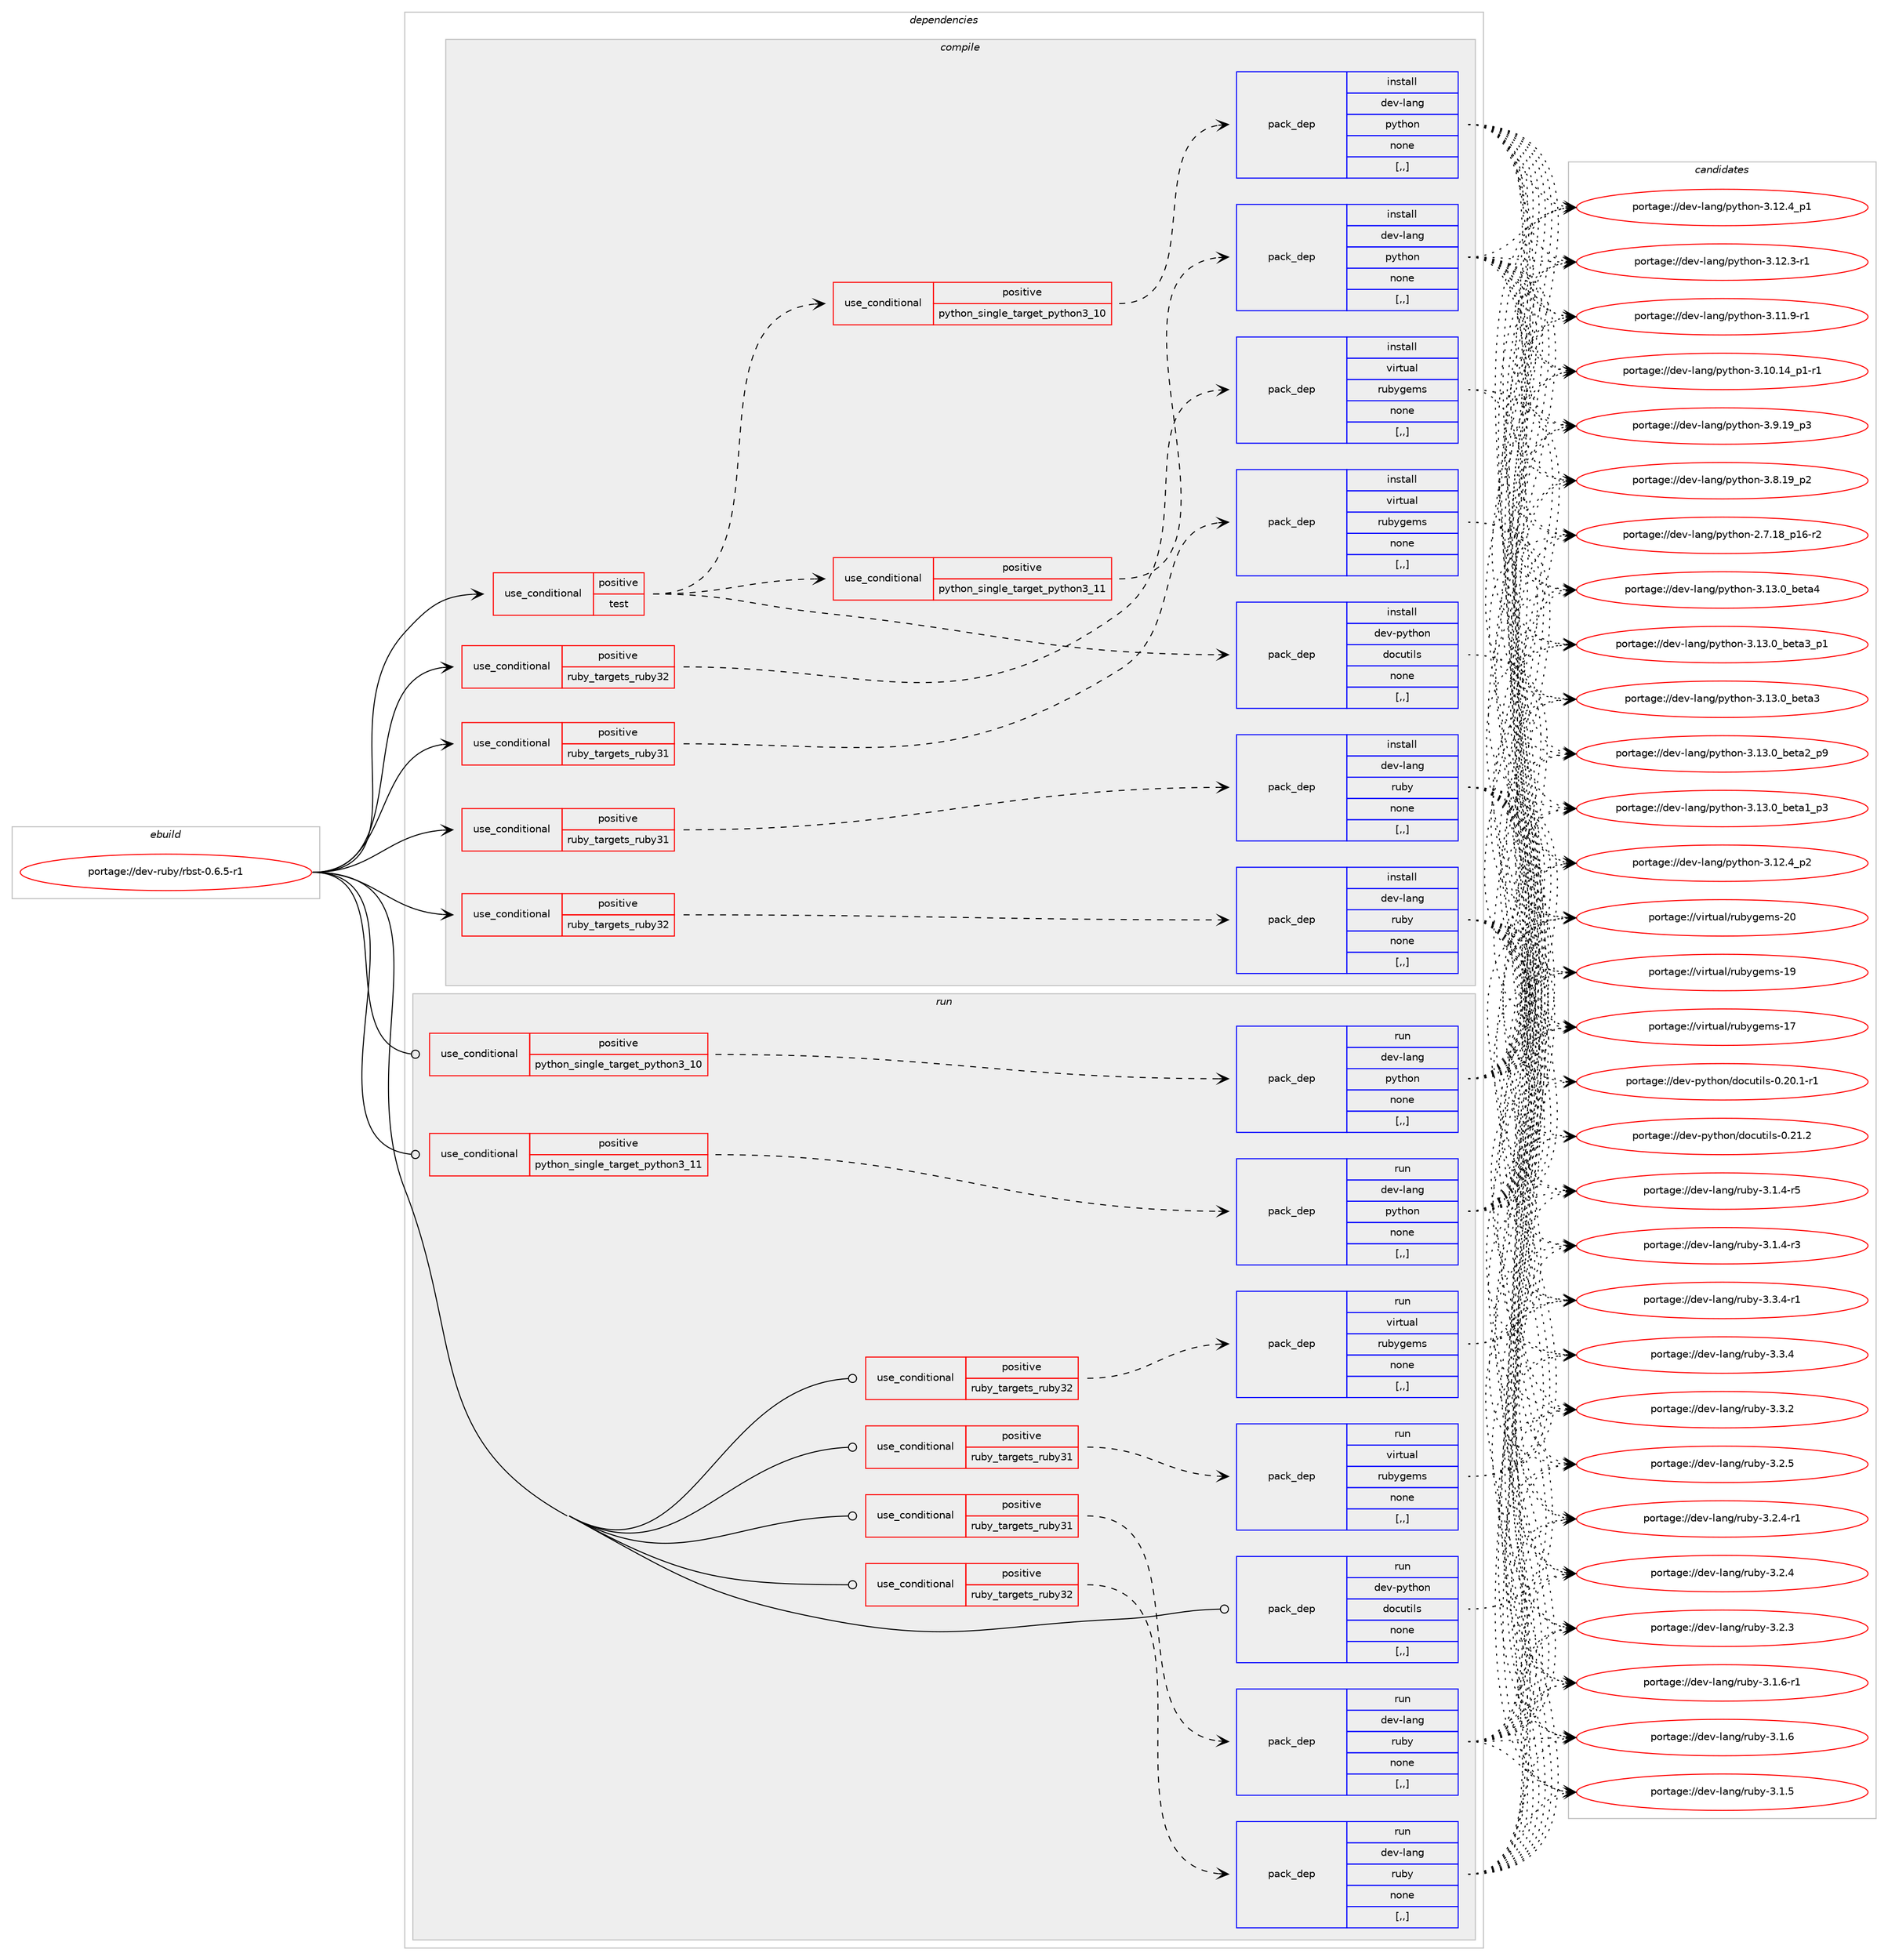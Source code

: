 digraph prolog {

# *************
# Graph options
# *************

newrank=true;
concentrate=true;
compound=true;
graph [rankdir=LR,fontname=Helvetica,fontsize=10,ranksep=1.5];#, ranksep=2.5, nodesep=0.2];
edge  [arrowhead=vee];
node  [fontname=Helvetica,fontsize=10];

# **********
# The ebuild
# **********

subgraph cluster_leftcol {
color=gray;
label=<<i>ebuild</i>>;
id [label="portage://dev-ruby/rbst-0.6.5-r1", color=red, width=4, href="../dev-ruby/rbst-0.6.5-r1.svg"];
}

# ****************
# The dependencies
# ****************

subgraph cluster_midcol {
color=gray;
label=<<i>dependencies</i>>;
subgraph cluster_compile {
fillcolor="#eeeeee";
style=filled;
label=<<i>compile</i>>;
subgraph cond53915 {
dependency197422 [label=<<TABLE BORDER="0" CELLBORDER="1" CELLSPACING="0" CELLPADDING="4"><TR><TD ROWSPAN="3" CELLPADDING="10">use_conditional</TD></TR><TR><TD>positive</TD></TR><TR><TD>ruby_targets_ruby31</TD></TR></TABLE>>, shape=none, color=red];
subgraph pack142150 {
dependency197423 [label=<<TABLE BORDER="0" CELLBORDER="1" CELLSPACING="0" CELLPADDING="4" WIDTH="220"><TR><TD ROWSPAN="6" CELLPADDING="30">pack_dep</TD></TR><TR><TD WIDTH="110">install</TD></TR><TR><TD>dev-lang</TD></TR><TR><TD>ruby</TD></TR><TR><TD>none</TD></TR><TR><TD>[,,]</TD></TR></TABLE>>, shape=none, color=blue];
}
dependency197422:e -> dependency197423:w [weight=20,style="dashed",arrowhead="vee"];
}
id:e -> dependency197422:w [weight=20,style="solid",arrowhead="vee"];
subgraph cond53916 {
dependency197424 [label=<<TABLE BORDER="0" CELLBORDER="1" CELLSPACING="0" CELLPADDING="4"><TR><TD ROWSPAN="3" CELLPADDING="10">use_conditional</TD></TR><TR><TD>positive</TD></TR><TR><TD>ruby_targets_ruby31</TD></TR></TABLE>>, shape=none, color=red];
subgraph pack142151 {
dependency197425 [label=<<TABLE BORDER="0" CELLBORDER="1" CELLSPACING="0" CELLPADDING="4" WIDTH="220"><TR><TD ROWSPAN="6" CELLPADDING="30">pack_dep</TD></TR><TR><TD WIDTH="110">install</TD></TR><TR><TD>virtual</TD></TR><TR><TD>rubygems</TD></TR><TR><TD>none</TD></TR><TR><TD>[,,]</TD></TR></TABLE>>, shape=none, color=blue];
}
dependency197424:e -> dependency197425:w [weight=20,style="dashed",arrowhead="vee"];
}
id:e -> dependency197424:w [weight=20,style="solid",arrowhead="vee"];
subgraph cond53917 {
dependency197426 [label=<<TABLE BORDER="0" CELLBORDER="1" CELLSPACING="0" CELLPADDING="4"><TR><TD ROWSPAN="3" CELLPADDING="10">use_conditional</TD></TR><TR><TD>positive</TD></TR><TR><TD>ruby_targets_ruby32</TD></TR></TABLE>>, shape=none, color=red];
subgraph pack142152 {
dependency197427 [label=<<TABLE BORDER="0" CELLBORDER="1" CELLSPACING="0" CELLPADDING="4" WIDTH="220"><TR><TD ROWSPAN="6" CELLPADDING="30">pack_dep</TD></TR><TR><TD WIDTH="110">install</TD></TR><TR><TD>dev-lang</TD></TR><TR><TD>ruby</TD></TR><TR><TD>none</TD></TR><TR><TD>[,,]</TD></TR></TABLE>>, shape=none, color=blue];
}
dependency197426:e -> dependency197427:w [weight=20,style="dashed",arrowhead="vee"];
}
id:e -> dependency197426:w [weight=20,style="solid",arrowhead="vee"];
subgraph cond53918 {
dependency197428 [label=<<TABLE BORDER="0" CELLBORDER="1" CELLSPACING="0" CELLPADDING="4"><TR><TD ROWSPAN="3" CELLPADDING="10">use_conditional</TD></TR><TR><TD>positive</TD></TR><TR><TD>ruby_targets_ruby32</TD></TR></TABLE>>, shape=none, color=red];
subgraph pack142153 {
dependency197429 [label=<<TABLE BORDER="0" CELLBORDER="1" CELLSPACING="0" CELLPADDING="4" WIDTH="220"><TR><TD ROWSPAN="6" CELLPADDING="30">pack_dep</TD></TR><TR><TD WIDTH="110">install</TD></TR><TR><TD>virtual</TD></TR><TR><TD>rubygems</TD></TR><TR><TD>none</TD></TR><TR><TD>[,,]</TD></TR></TABLE>>, shape=none, color=blue];
}
dependency197428:e -> dependency197429:w [weight=20,style="dashed",arrowhead="vee"];
}
id:e -> dependency197428:w [weight=20,style="solid",arrowhead="vee"];
subgraph cond53919 {
dependency197430 [label=<<TABLE BORDER="0" CELLBORDER="1" CELLSPACING="0" CELLPADDING="4"><TR><TD ROWSPAN="3" CELLPADDING="10">use_conditional</TD></TR><TR><TD>positive</TD></TR><TR><TD>test</TD></TR></TABLE>>, shape=none, color=red];
subgraph pack142154 {
dependency197431 [label=<<TABLE BORDER="0" CELLBORDER="1" CELLSPACING="0" CELLPADDING="4" WIDTH="220"><TR><TD ROWSPAN="6" CELLPADDING="30">pack_dep</TD></TR><TR><TD WIDTH="110">install</TD></TR><TR><TD>dev-python</TD></TR><TR><TD>docutils</TD></TR><TR><TD>none</TD></TR><TR><TD>[,,]</TD></TR></TABLE>>, shape=none, color=blue];
}
dependency197430:e -> dependency197431:w [weight=20,style="dashed",arrowhead="vee"];
subgraph cond53920 {
dependency197432 [label=<<TABLE BORDER="0" CELLBORDER="1" CELLSPACING="0" CELLPADDING="4"><TR><TD ROWSPAN="3" CELLPADDING="10">use_conditional</TD></TR><TR><TD>positive</TD></TR><TR><TD>python_single_target_python3_10</TD></TR></TABLE>>, shape=none, color=red];
subgraph pack142155 {
dependency197433 [label=<<TABLE BORDER="0" CELLBORDER="1" CELLSPACING="0" CELLPADDING="4" WIDTH="220"><TR><TD ROWSPAN="6" CELLPADDING="30">pack_dep</TD></TR><TR><TD WIDTH="110">install</TD></TR><TR><TD>dev-lang</TD></TR><TR><TD>python</TD></TR><TR><TD>none</TD></TR><TR><TD>[,,]</TD></TR></TABLE>>, shape=none, color=blue];
}
dependency197432:e -> dependency197433:w [weight=20,style="dashed",arrowhead="vee"];
}
dependency197430:e -> dependency197432:w [weight=20,style="dashed",arrowhead="vee"];
subgraph cond53921 {
dependency197434 [label=<<TABLE BORDER="0" CELLBORDER="1" CELLSPACING="0" CELLPADDING="4"><TR><TD ROWSPAN="3" CELLPADDING="10">use_conditional</TD></TR><TR><TD>positive</TD></TR><TR><TD>python_single_target_python3_11</TD></TR></TABLE>>, shape=none, color=red];
subgraph pack142156 {
dependency197435 [label=<<TABLE BORDER="0" CELLBORDER="1" CELLSPACING="0" CELLPADDING="4" WIDTH="220"><TR><TD ROWSPAN="6" CELLPADDING="30">pack_dep</TD></TR><TR><TD WIDTH="110">install</TD></TR><TR><TD>dev-lang</TD></TR><TR><TD>python</TD></TR><TR><TD>none</TD></TR><TR><TD>[,,]</TD></TR></TABLE>>, shape=none, color=blue];
}
dependency197434:e -> dependency197435:w [weight=20,style="dashed",arrowhead="vee"];
}
dependency197430:e -> dependency197434:w [weight=20,style="dashed",arrowhead="vee"];
}
id:e -> dependency197430:w [weight=20,style="solid",arrowhead="vee"];
}
subgraph cluster_compileandrun {
fillcolor="#eeeeee";
style=filled;
label=<<i>compile and run</i>>;
}
subgraph cluster_run {
fillcolor="#eeeeee";
style=filled;
label=<<i>run</i>>;
subgraph cond53922 {
dependency197436 [label=<<TABLE BORDER="0" CELLBORDER="1" CELLSPACING="0" CELLPADDING="4"><TR><TD ROWSPAN="3" CELLPADDING="10">use_conditional</TD></TR><TR><TD>positive</TD></TR><TR><TD>python_single_target_python3_10</TD></TR></TABLE>>, shape=none, color=red];
subgraph pack142157 {
dependency197437 [label=<<TABLE BORDER="0" CELLBORDER="1" CELLSPACING="0" CELLPADDING="4" WIDTH="220"><TR><TD ROWSPAN="6" CELLPADDING="30">pack_dep</TD></TR><TR><TD WIDTH="110">run</TD></TR><TR><TD>dev-lang</TD></TR><TR><TD>python</TD></TR><TR><TD>none</TD></TR><TR><TD>[,,]</TD></TR></TABLE>>, shape=none, color=blue];
}
dependency197436:e -> dependency197437:w [weight=20,style="dashed",arrowhead="vee"];
}
id:e -> dependency197436:w [weight=20,style="solid",arrowhead="odot"];
subgraph cond53923 {
dependency197438 [label=<<TABLE BORDER="0" CELLBORDER="1" CELLSPACING="0" CELLPADDING="4"><TR><TD ROWSPAN="3" CELLPADDING="10">use_conditional</TD></TR><TR><TD>positive</TD></TR><TR><TD>python_single_target_python3_11</TD></TR></TABLE>>, shape=none, color=red];
subgraph pack142158 {
dependency197439 [label=<<TABLE BORDER="0" CELLBORDER="1" CELLSPACING="0" CELLPADDING="4" WIDTH="220"><TR><TD ROWSPAN="6" CELLPADDING="30">pack_dep</TD></TR><TR><TD WIDTH="110">run</TD></TR><TR><TD>dev-lang</TD></TR><TR><TD>python</TD></TR><TR><TD>none</TD></TR><TR><TD>[,,]</TD></TR></TABLE>>, shape=none, color=blue];
}
dependency197438:e -> dependency197439:w [weight=20,style="dashed",arrowhead="vee"];
}
id:e -> dependency197438:w [weight=20,style="solid",arrowhead="odot"];
subgraph cond53924 {
dependency197440 [label=<<TABLE BORDER="0" CELLBORDER="1" CELLSPACING="0" CELLPADDING="4"><TR><TD ROWSPAN="3" CELLPADDING="10">use_conditional</TD></TR><TR><TD>positive</TD></TR><TR><TD>ruby_targets_ruby31</TD></TR></TABLE>>, shape=none, color=red];
subgraph pack142159 {
dependency197441 [label=<<TABLE BORDER="0" CELLBORDER="1" CELLSPACING="0" CELLPADDING="4" WIDTH="220"><TR><TD ROWSPAN="6" CELLPADDING="30">pack_dep</TD></TR><TR><TD WIDTH="110">run</TD></TR><TR><TD>dev-lang</TD></TR><TR><TD>ruby</TD></TR><TR><TD>none</TD></TR><TR><TD>[,,]</TD></TR></TABLE>>, shape=none, color=blue];
}
dependency197440:e -> dependency197441:w [weight=20,style="dashed",arrowhead="vee"];
}
id:e -> dependency197440:w [weight=20,style="solid",arrowhead="odot"];
subgraph cond53925 {
dependency197442 [label=<<TABLE BORDER="0" CELLBORDER="1" CELLSPACING="0" CELLPADDING="4"><TR><TD ROWSPAN="3" CELLPADDING="10">use_conditional</TD></TR><TR><TD>positive</TD></TR><TR><TD>ruby_targets_ruby31</TD></TR></TABLE>>, shape=none, color=red];
subgraph pack142160 {
dependency197443 [label=<<TABLE BORDER="0" CELLBORDER="1" CELLSPACING="0" CELLPADDING="4" WIDTH="220"><TR><TD ROWSPAN="6" CELLPADDING="30">pack_dep</TD></TR><TR><TD WIDTH="110">run</TD></TR><TR><TD>virtual</TD></TR><TR><TD>rubygems</TD></TR><TR><TD>none</TD></TR><TR><TD>[,,]</TD></TR></TABLE>>, shape=none, color=blue];
}
dependency197442:e -> dependency197443:w [weight=20,style="dashed",arrowhead="vee"];
}
id:e -> dependency197442:w [weight=20,style="solid",arrowhead="odot"];
subgraph cond53926 {
dependency197444 [label=<<TABLE BORDER="0" CELLBORDER="1" CELLSPACING="0" CELLPADDING="4"><TR><TD ROWSPAN="3" CELLPADDING="10">use_conditional</TD></TR><TR><TD>positive</TD></TR><TR><TD>ruby_targets_ruby32</TD></TR></TABLE>>, shape=none, color=red];
subgraph pack142161 {
dependency197445 [label=<<TABLE BORDER="0" CELLBORDER="1" CELLSPACING="0" CELLPADDING="4" WIDTH="220"><TR><TD ROWSPAN="6" CELLPADDING="30">pack_dep</TD></TR><TR><TD WIDTH="110">run</TD></TR><TR><TD>dev-lang</TD></TR><TR><TD>ruby</TD></TR><TR><TD>none</TD></TR><TR><TD>[,,]</TD></TR></TABLE>>, shape=none, color=blue];
}
dependency197444:e -> dependency197445:w [weight=20,style="dashed",arrowhead="vee"];
}
id:e -> dependency197444:w [weight=20,style="solid",arrowhead="odot"];
subgraph cond53927 {
dependency197446 [label=<<TABLE BORDER="0" CELLBORDER="1" CELLSPACING="0" CELLPADDING="4"><TR><TD ROWSPAN="3" CELLPADDING="10">use_conditional</TD></TR><TR><TD>positive</TD></TR><TR><TD>ruby_targets_ruby32</TD></TR></TABLE>>, shape=none, color=red];
subgraph pack142162 {
dependency197447 [label=<<TABLE BORDER="0" CELLBORDER="1" CELLSPACING="0" CELLPADDING="4" WIDTH="220"><TR><TD ROWSPAN="6" CELLPADDING="30">pack_dep</TD></TR><TR><TD WIDTH="110">run</TD></TR><TR><TD>virtual</TD></TR><TR><TD>rubygems</TD></TR><TR><TD>none</TD></TR><TR><TD>[,,]</TD></TR></TABLE>>, shape=none, color=blue];
}
dependency197446:e -> dependency197447:w [weight=20,style="dashed",arrowhead="vee"];
}
id:e -> dependency197446:w [weight=20,style="solid",arrowhead="odot"];
subgraph pack142163 {
dependency197448 [label=<<TABLE BORDER="0" CELLBORDER="1" CELLSPACING="0" CELLPADDING="4" WIDTH="220"><TR><TD ROWSPAN="6" CELLPADDING="30">pack_dep</TD></TR><TR><TD WIDTH="110">run</TD></TR><TR><TD>dev-python</TD></TR><TR><TD>docutils</TD></TR><TR><TD>none</TD></TR><TR><TD>[,,]</TD></TR></TABLE>>, shape=none, color=blue];
}
id:e -> dependency197448:w [weight=20,style="solid",arrowhead="odot"];
}
}

# **************
# The candidates
# **************

subgraph cluster_choices {
rank=same;
color=gray;
label=<<i>candidates</i>>;

subgraph choice142150 {
color=black;
nodesep=1;
choice100101118451089711010347114117981214551465146524511449 [label="portage://dev-lang/ruby-3.3.4-r1", color=red, width=4,href="../dev-lang/ruby-3.3.4-r1.svg"];
choice10010111845108971101034711411798121455146514652 [label="portage://dev-lang/ruby-3.3.4", color=red, width=4,href="../dev-lang/ruby-3.3.4.svg"];
choice10010111845108971101034711411798121455146514650 [label="portage://dev-lang/ruby-3.3.2", color=red, width=4,href="../dev-lang/ruby-3.3.2.svg"];
choice10010111845108971101034711411798121455146504653 [label="portage://dev-lang/ruby-3.2.5", color=red, width=4,href="../dev-lang/ruby-3.2.5.svg"];
choice100101118451089711010347114117981214551465046524511449 [label="portage://dev-lang/ruby-3.2.4-r1", color=red, width=4,href="../dev-lang/ruby-3.2.4-r1.svg"];
choice10010111845108971101034711411798121455146504652 [label="portage://dev-lang/ruby-3.2.4", color=red, width=4,href="../dev-lang/ruby-3.2.4.svg"];
choice10010111845108971101034711411798121455146504651 [label="portage://dev-lang/ruby-3.2.3", color=red, width=4,href="../dev-lang/ruby-3.2.3.svg"];
choice100101118451089711010347114117981214551464946544511449 [label="portage://dev-lang/ruby-3.1.6-r1", color=red, width=4,href="../dev-lang/ruby-3.1.6-r1.svg"];
choice10010111845108971101034711411798121455146494654 [label="portage://dev-lang/ruby-3.1.6", color=red, width=4,href="../dev-lang/ruby-3.1.6.svg"];
choice10010111845108971101034711411798121455146494653 [label="portage://dev-lang/ruby-3.1.5", color=red, width=4,href="../dev-lang/ruby-3.1.5.svg"];
choice100101118451089711010347114117981214551464946524511453 [label="portage://dev-lang/ruby-3.1.4-r5", color=red, width=4,href="../dev-lang/ruby-3.1.4-r5.svg"];
choice100101118451089711010347114117981214551464946524511451 [label="portage://dev-lang/ruby-3.1.4-r3", color=red, width=4,href="../dev-lang/ruby-3.1.4-r3.svg"];
dependency197423:e -> choice100101118451089711010347114117981214551465146524511449:w [style=dotted,weight="100"];
dependency197423:e -> choice10010111845108971101034711411798121455146514652:w [style=dotted,weight="100"];
dependency197423:e -> choice10010111845108971101034711411798121455146514650:w [style=dotted,weight="100"];
dependency197423:e -> choice10010111845108971101034711411798121455146504653:w [style=dotted,weight="100"];
dependency197423:e -> choice100101118451089711010347114117981214551465046524511449:w [style=dotted,weight="100"];
dependency197423:e -> choice10010111845108971101034711411798121455146504652:w [style=dotted,weight="100"];
dependency197423:e -> choice10010111845108971101034711411798121455146504651:w [style=dotted,weight="100"];
dependency197423:e -> choice100101118451089711010347114117981214551464946544511449:w [style=dotted,weight="100"];
dependency197423:e -> choice10010111845108971101034711411798121455146494654:w [style=dotted,weight="100"];
dependency197423:e -> choice10010111845108971101034711411798121455146494653:w [style=dotted,weight="100"];
dependency197423:e -> choice100101118451089711010347114117981214551464946524511453:w [style=dotted,weight="100"];
dependency197423:e -> choice100101118451089711010347114117981214551464946524511451:w [style=dotted,weight="100"];
}
subgraph choice142151 {
color=black;
nodesep=1;
choice118105114116117971084711411798121103101109115455048 [label="portage://virtual/rubygems-20", color=red, width=4,href="../virtual/rubygems-20.svg"];
choice118105114116117971084711411798121103101109115454957 [label="portage://virtual/rubygems-19", color=red, width=4,href="../virtual/rubygems-19.svg"];
choice118105114116117971084711411798121103101109115454955 [label="portage://virtual/rubygems-17", color=red, width=4,href="../virtual/rubygems-17.svg"];
dependency197425:e -> choice118105114116117971084711411798121103101109115455048:w [style=dotted,weight="100"];
dependency197425:e -> choice118105114116117971084711411798121103101109115454957:w [style=dotted,weight="100"];
dependency197425:e -> choice118105114116117971084711411798121103101109115454955:w [style=dotted,weight="100"];
}
subgraph choice142152 {
color=black;
nodesep=1;
choice100101118451089711010347114117981214551465146524511449 [label="portage://dev-lang/ruby-3.3.4-r1", color=red, width=4,href="../dev-lang/ruby-3.3.4-r1.svg"];
choice10010111845108971101034711411798121455146514652 [label="portage://dev-lang/ruby-3.3.4", color=red, width=4,href="../dev-lang/ruby-3.3.4.svg"];
choice10010111845108971101034711411798121455146514650 [label="portage://dev-lang/ruby-3.3.2", color=red, width=4,href="../dev-lang/ruby-3.3.2.svg"];
choice10010111845108971101034711411798121455146504653 [label="portage://dev-lang/ruby-3.2.5", color=red, width=4,href="../dev-lang/ruby-3.2.5.svg"];
choice100101118451089711010347114117981214551465046524511449 [label="portage://dev-lang/ruby-3.2.4-r1", color=red, width=4,href="../dev-lang/ruby-3.2.4-r1.svg"];
choice10010111845108971101034711411798121455146504652 [label="portage://dev-lang/ruby-3.2.4", color=red, width=4,href="../dev-lang/ruby-3.2.4.svg"];
choice10010111845108971101034711411798121455146504651 [label="portage://dev-lang/ruby-3.2.3", color=red, width=4,href="../dev-lang/ruby-3.2.3.svg"];
choice100101118451089711010347114117981214551464946544511449 [label="portage://dev-lang/ruby-3.1.6-r1", color=red, width=4,href="../dev-lang/ruby-3.1.6-r1.svg"];
choice10010111845108971101034711411798121455146494654 [label="portage://dev-lang/ruby-3.1.6", color=red, width=4,href="../dev-lang/ruby-3.1.6.svg"];
choice10010111845108971101034711411798121455146494653 [label="portage://dev-lang/ruby-3.1.5", color=red, width=4,href="../dev-lang/ruby-3.1.5.svg"];
choice100101118451089711010347114117981214551464946524511453 [label="portage://dev-lang/ruby-3.1.4-r5", color=red, width=4,href="../dev-lang/ruby-3.1.4-r5.svg"];
choice100101118451089711010347114117981214551464946524511451 [label="portage://dev-lang/ruby-3.1.4-r3", color=red, width=4,href="../dev-lang/ruby-3.1.4-r3.svg"];
dependency197427:e -> choice100101118451089711010347114117981214551465146524511449:w [style=dotted,weight="100"];
dependency197427:e -> choice10010111845108971101034711411798121455146514652:w [style=dotted,weight="100"];
dependency197427:e -> choice10010111845108971101034711411798121455146514650:w [style=dotted,weight="100"];
dependency197427:e -> choice10010111845108971101034711411798121455146504653:w [style=dotted,weight="100"];
dependency197427:e -> choice100101118451089711010347114117981214551465046524511449:w [style=dotted,weight="100"];
dependency197427:e -> choice10010111845108971101034711411798121455146504652:w [style=dotted,weight="100"];
dependency197427:e -> choice10010111845108971101034711411798121455146504651:w [style=dotted,weight="100"];
dependency197427:e -> choice100101118451089711010347114117981214551464946544511449:w [style=dotted,weight="100"];
dependency197427:e -> choice10010111845108971101034711411798121455146494654:w [style=dotted,weight="100"];
dependency197427:e -> choice10010111845108971101034711411798121455146494653:w [style=dotted,weight="100"];
dependency197427:e -> choice100101118451089711010347114117981214551464946524511453:w [style=dotted,weight="100"];
dependency197427:e -> choice100101118451089711010347114117981214551464946524511451:w [style=dotted,weight="100"];
}
subgraph choice142153 {
color=black;
nodesep=1;
choice118105114116117971084711411798121103101109115455048 [label="portage://virtual/rubygems-20", color=red, width=4,href="../virtual/rubygems-20.svg"];
choice118105114116117971084711411798121103101109115454957 [label="portage://virtual/rubygems-19", color=red, width=4,href="../virtual/rubygems-19.svg"];
choice118105114116117971084711411798121103101109115454955 [label="portage://virtual/rubygems-17", color=red, width=4,href="../virtual/rubygems-17.svg"];
dependency197429:e -> choice118105114116117971084711411798121103101109115455048:w [style=dotted,weight="100"];
dependency197429:e -> choice118105114116117971084711411798121103101109115454957:w [style=dotted,weight="100"];
dependency197429:e -> choice118105114116117971084711411798121103101109115454955:w [style=dotted,weight="100"];
}
subgraph choice142154 {
color=black;
nodesep=1;
choice10010111845112121116104111110471001119911711610510811545484650494650 [label="portage://dev-python/docutils-0.21.2", color=red, width=4,href="../dev-python/docutils-0.21.2.svg"];
choice100101118451121211161041111104710011199117116105108115454846504846494511449 [label="portage://dev-python/docutils-0.20.1-r1", color=red, width=4,href="../dev-python/docutils-0.20.1-r1.svg"];
dependency197431:e -> choice10010111845112121116104111110471001119911711610510811545484650494650:w [style=dotted,weight="100"];
dependency197431:e -> choice100101118451121211161041111104710011199117116105108115454846504846494511449:w [style=dotted,weight="100"];
}
subgraph choice142155 {
color=black;
nodesep=1;
choice1001011184510897110103471121211161041111104551464951464895981011169752 [label="portage://dev-lang/python-3.13.0_beta4", color=red, width=4,href="../dev-lang/python-3.13.0_beta4.svg"];
choice10010111845108971101034711212111610411111045514649514648959810111697519511249 [label="portage://dev-lang/python-3.13.0_beta3_p1", color=red, width=4,href="../dev-lang/python-3.13.0_beta3_p1.svg"];
choice1001011184510897110103471121211161041111104551464951464895981011169751 [label="portage://dev-lang/python-3.13.0_beta3", color=red, width=4,href="../dev-lang/python-3.13.0_beta3.svg"];
choice10010111845108971101034711212111610411111045514649514648959810111697509511257 [label="portage://dev-lang/python-3.13.0_beta2_p9", color=red, width=4,href="../dev-lang/python-3.13.0_beta2_p9.svg"];
choice10010111845108971101034711212111610411111045514649514648959810111697499511251 [label="portage://dev-lang/python-3.13.0_beta1_p3", color=red, width=4,href="../dev-lang/python-3.13.0_beta1_p3.svg"];
choice100101118451089711010347112121116104111110455146495046529511250 [label="portage://dev-lang/python-3.12.4_p2", color=red, width=4,href="../dev-lang/python-3.12.4_p2.svg"];
choice100101118451089711010347112121116104111110455146495046529511249 [label="portage://dev-lang/python-3.12.4_p1", color=red, width=4,href="../dev-lang/python-3.12.4_p1.svg"];
choice100101118451089711010347112121116104111110455146495046514511449 [label="portage://dev-lang/python-3.12.3-r1", color=red, width=4,href="../dev-lang/python-3.12.3-r1.svg"];
choice100101118451089711010347112121116104111110455146494946574511449 [label="portage://dev-lang/python-3.11.9-r1", color=red, width=4,href="../dev-lang/python-3.11.9-r1.svg"];
choice100101118451089711010347112121116104111110455146494846495295112494511449 [label="portage://dev-lang/python-3.10.14_p1-r1", color=red, width=4,href="../dev-lang/python-3.10.14_p1-r1.svg"];
choice100101118451089711010347112121116104111110455146574649579511251 [label="portage://dev-lang/python-3.9.19_p3", color=red, width=4,href="../dev-lang/python-3.9.19_p3.svg"];
choice100101118451089711010347112121116104111110455146564649579511250 [label="portage://dev-lang/python-3.8.19_p2", color=red, width=4,href="../dev-lang/python-3.8.19_p2.svg"];
choice100101118451089711010347112121116104111110455046554649569511249544511450 [label="portage://dev-lang/python-2.7.18_p16-r2", color=red, width=4,href="../dev-lang/python-2.7.18_p16-r2.svg"];
dependency197433:e -> choice1001011184510897110103471121211161041111104551464951464895981011169752:w [style=dotted,weight="100"];
dependency197433:e -> choice10010111845108971101034711212111610411111045514649514648959810111697519511249:w [style=dotted,weight="100"];
dependency197433:e -> choice1001011184510897110103471121211161041111104551464951464895981011169751:w [style=dotted,weight="100"];
dependency197433:e -> choice10010111845108971101034711212111610411111045514649514648959810111697509511257:w [style=dotted,weight="100"];
dependency197433:e -> choice10010111845108971101034711212111610411111045514649514648959810111697499511251:w [style=dotted,weight="100"];
dependency197433:e -> choice100101118451089711010347112121116104111110455146495046529511250:w [style=dotted,weight="100"];
dependency197433:e -> choice100101118451089711010347112121116104111110455146495046529511249:w [style=dotted,weight="100"];
dependency197433:e -> choice100101118451089711010347112121116104111110455146495046514511449:w [style=dotted,weight="100"];
dependency197433:e -> choice100101118451089711010347112121116104111110455146494946574511449:w [style=dotted,weight="100"];
dependency197433:e -> choice100101118451089711010347112121116104111110455146494846495295112494511449:w [style=dotted,weight="100"];
dependency197433:e -> choice100101118451089711010347112121116104111110455146574649579511251:w [style=dotted,weight="100"];
dependency197433:e -> choice100101118451089711010347112121116104111110455146564649579511250:w [style=dotted,weight="100"];
dependency197433:e -> choice100101118451089711010347112121116104111110455046554649569511249544511450:w [style=dotted,weight="100"];
}
subgraph choice142156 {
color=black;
nodesep=1;
choice1001011184510897110103471121211161041111104551464951464895981011169752 [label="portage://dev-lang/python-3.13.0_beta4", color=red, width=4,href="../dev-lang/python-3.13.0_beta4.svg"];
choice10010111845108971101034711212111610411111045514649514648959810111697519511249 [label="portage://dev-lang/python-3.13.0_beta3_p1", color=red, width=4,href="../dev-lang/python-3.13.0_beta3_p1.svg"];
choice1001011184510897110103471121211161041111104551464951464895981011169751 [label="portage://dev-lang/python-3.13.0_beta3", color=red, width=4,href="../dev-lang/python-3.13.0_beta3.svg"];
choice10010111845108971101034711212111610411111045514649514648959810111697509511257 [label="portage://dev-lang/python-3.13.0_beta2_p9", color=red, width=4,href="../dev-lang/python-3.13.0_beta2_p9.svg"];
choice10010111845108971101034711212111610411111045514649514648959810111697499511251 [label="portage://dev-lang/python-3.13.0_beta1_p3", color=red, width=4,href="../dev-lang/python-3.13.0_beta1_p3.svg"];
choice100101118451089711010347112121116104111110455146495046529511250 [label="portage://dev-lang/python-3.12.4_p2", color=red, width=4,href="../dev-lang/python-3.12.4_p2.svg"];
choice100101118451089711010347112121116104111110455146495046529511249 [label="portage://dev-lang/python-3.12.4_p1", color=red, width=4,href="../dev-lang/python-3.12.4_p1.svg"];
choice100101118451089711010347112121116104111110455146495046514511449 [label="portage://dev-lang/python-3.12.3-r1", color=red, width=4,href="../dev-lang/python-3.12.3-r1.svg"];
choice100101118451089711010347112121116104111110455146494946574511449 [label="portage://dev-lang/python-3.11.9-r1", color=red, width=4,href="../dev-lang/python-3.11.9-r1.svg"];
choice100101118451089711010347112121116104111110455146494846495295112494511449 [label="portage://dev-lang/python-3.10.14_p1-r1", color=red, width=4,href="../dev-lang/python-3.10.14_p1-r1.svg"];
choice100101118451089711010347112121116104111110455146574649579511251 [label="portage://dev-lang/python-3.9.19_p3", color=red, width=4,href="../dev-lang/python-3.9.19_p3.svg"];
choice100101118451089711010347112121116104111110455146564649579511250 [label="portage://dev-lang/python-3.8.19_p2", color=red, width=4,href="../dev-lang/python-3.8.19_p2.svg"];
choice100101118451089711010347112121116104111110455046554649569511249544511450 [label="portage://dev-lang/python-2.7.18_p16-r2", color=red, width=4,href="../dev-lang/python-2.7.18_p16-r2.svg"];
dependency197435:e -> choice1001011184510897110103471121211161041111104551464951464895981011169752:w [style=dotted,weight="100"];
dependency197435:e -> choice10010111845108971101034711212111610411111045514649514648959810111697519511249:w [style=dotted,weight="100"];
dependency197435:e -> choice1001011184510897110103471121211161041111104551464951464895981011169751:w [style=dotted,weight="100"];
dependency197435:e -> choice10010111845108971101034711212111610411111045514649514648959810111697509511257:w [style=dotted,weight="100"];
dependency197435:e -> choice10010111845108971101034711212111610411111045514649514648959810111697499511251:w [style=dotted,weight="100"];
dependency197435:e -> choice100101118451089711010347112121116104111110455146495046529511250:w [style=dotted,weight="100"];
dependency197435:e -> choice100101118451089711010347112121116104111110455146495046529511249:w [style=dotted,weight="100"];
dependency197435:e -> choice100101118451089711010347112121116104111110455146495046514511449:w [style=dotted,weight="100"];
dependency197435:e -> choice100101118451089711010347112121116104111110455146494946574511449:w [style=dotted,weight="100"];
dependency197435:e -> choice100101118451089711010347112121116104111110455146494846495295112494511449:w [style=dotted,weight="100"];
dependency197435:e -> choice100101118451089711010347112121116104111110455146574649579511251:w [style=dotted,weight="100"];
dependency197435:e -> choice100101118451089711010347112121116104111110455146564649579511250:w [style=dotted,weight="100"];
dependency197435:e -> choice100101118451089711010347112121116104111110455046554649569511249544511450:w [style=dotted,weight="100"];
}
subgraph choice142157 {
color=black;
nodesep=1;
choice1001011184510897110103471121211161041111104551464951464895981011169752 [label="portage://dev-lang/python-3.13.0_beta4", color=red, width=4,href="../dev-lang/python-3.13.0_beta4.svg"];
choice10010111845108971101034711212111610411111045514649514648959810111697519511249 [label="portage://dev-lang/python-3.13.0_beta3_p1", color=red, width=4,href="../dev-lang/python-3.13.0_beta3_p1.svg"];
choice1001011184510897110103471121211161041111104551464951464895981011169751 [label="portage://dev-lang/python-3.13.0_beta3", color=red, width=4,href="../dev-lang/python-3.13.0_beta3.svg"];
choice10010111845108971101034711212111610411111045514649514648959810111697509511257 [label="portage://dev-lang/python-3.13.0_beta2_p9", color=red, width=4,href="../dev-lang/python-3.13.0_beta2_p9.svg"];
choice10010111845108971101034711212111610411111045514649514648959810111697499511251 [label="portage://dev-lang/python-3.13.0_beta1_p3", color=red, width=4,href="../dev-lang/python-3.13.0_beta1_p3.svg"];
choice100101118451089711010347112121116104111110455146495046529511250 [label="portage://dev-lang/python-3.12.4_p2", color=red, width=4,href="../dev-lang/python-3.12.4_p2.svg"];
choice100101118451089711010347112121116104111110455146495046529511249 [label="portage://dev-lang/python-3.12.4_p1", color=red, width=4,href="../dev-lang/python-3.12.4_p1.svg"];
choice100101118451089711010347112121116104111110455146495046514511449 [label="portage://dev-lang/python-3.12.3-r1", color=red, width=4,href="../dev-lang/python-3.12.3-r1.svg"];
choice100101118451089711010347112121116104111110455146494946574511449 [label="portage://dev-lang/python-3.11.9-r1", color=red, width=4,href="../dev-lang/python-3.11.9-r1.svg"];
choice100101118451089711010347112121116104111110455146494846495295112494511449 [label="portage://dev-lang/python-3.10.14_p1-r1", color=red, width=4,href="../dev-lang/python-3.10.14_p1-r1.svg"];
choice100101118451089711010347112121116104111110455146574649579511251 [label="portage://dev-lang/python-3.9.19_p3", color=red, width=4,href="../dev-lang/python-3.9.19_p3.svg"];
choice100101118451089711010347112121116104111110455146564649579511250 [label="portage://dev-lang/python-3.8.19_p2", color=red, width=4,href="../dev-lang/python-3.8.19_p2.svg"];
choice100101118451089711010347112121116104111110455046554649569511249544511450 [label="portage://dev-lang/python-2.7.18_p16-r2", color=red, width=4,href="../dev-lang/python-2.7.18_p16-r2.svg"];
dependency197437:e -> choice1001011184510897110103471121211161041111104551464951464895981011169752:w [style=dotted,weight="100"];
dependency197437:e -> choice10010111845108971101034711212111610411111045514649514648959810111697519511249:w [style=dotted,weight="100"];
dependency197437:e -> choice1001011184510897110103471121211161041111104551464951464895981011169751:w [style=dotted,weight="100"];
dependency197437:e -> choice10010111845108971101034711212111610411111045514649514648959810111697509511257:w [style=dotted,weight="100"];
dependency197437:e -> choice10010111845108971101034711212111610411111045514649514648959810111697499511251:w [style=dotted,weight="100"];
dependency197437:e -> choice100101118451089711010347112121116104111110455146495046529511250:w [style=dotted,weight="100"];
dependency197437:e -> choice100101118451089711010347112121116104111110455146495046529511249:w [style=dotted,weight="100"];
dependency197437:e -> choice100101118451089711010347112121116104111110455146495046514511449:w [style=dotted,weight="100"];
dependency197437:e -> choice100101118451089711010347112121116104111110455146494946574511449:w [style=dotted,weight="100"];
dependency197437:e -> choice100101118451089711010347112121116104111110455146494846495295112494511449:w [style=dotted,weight="100"];
dependency197437:e -> choice100101118451089711010347112121116104111110455146574649579511251:w [style=dotted,weight="100"];
dependency197437:e -> choice100101118451089711010347112121116104111110455146564649579511250:w [style=dotted,weight="100"];
dependency197437:e -> choice100101118451089711010347112121116104111110455046554649569511249544511450:w [style=dotted,weight="100"];
}
subgraph choice142158 {
color=black;
nodesep=1;
choice1001011184510897110103471121211161041111104551464951464895981011169752 [label="portage://dev-lang/python-3.13.0_beta4", color=red, width=4,href="../dev-lang/python-3.13.0_beta4.svg"];
choice10010111845108971101034711212111610411111045514649514648959810111697519511249 [label="portage://dev-lang/python-3.13.0_beta3_p1", color=red, width=4,href="../dev-lang/python-3.13.0_beta3_p1.svg"];
choice1001011184510897110103471121211161041111104551464951464895981011169751 [label="portage://dev-lang/python-3.13.0_beta3", color=red, width=4,href="../dev-lang/python-3.13.0_beta3.svg"];
choice10010111845108971101034711212111610411111045514649514648959810111697509511257 [label="portage://dev-lang/python-3.13.0_beta2_p9", color=red, width=4,href="../dev-lang/python-3.13.0_beta2_p9.svg"];
choice10010111845108971101034711212111610411111045514649514648959810111697499511251 [label="portage://dev-lang/python-3.13.0_beta1_p3", color=red, width=4,href="../dev-lang/python-3.13.0_beta1_p3.svg"];
choice100101118451089711010347112121116104111110455146495046529511250 [label="portage://dev-lang/python-3.12.4_p2", color=red, width=4,href="../dev-lang/python-3.12.4_p2.svg"];
choice100101118451089711010347112121116104111110455146495046529511249 [label="portage://dev-lang/python-3.12.4_p1", color=red, width=4,href="../dev-lang/python-3.12.4_p1.svg"];
choice100101118451089711010347112121116104111110455146495046514511449 [label="portage://dev-lang/python-3.12.3-r1", color=red, width=4,href="../dev-lang/python-3.12.3-r1.svg"];
choice100101118451089711010347112121116104111110455146494946574511449 [label="portage://dev-lang/python-3.11.9-r1", color=red, width=4,href="../dev-lang/python-3.11.9-r1.svg"];
choice100101118451089711010347112121116104111110455146494846495295112494511449 [label="portage://dev-lang/python-3.10.14_p1-r1", color=red, width=4,href="../dev-lang/python-3.10.14_p1-r1.svg"];
choice100101118451089711010347112121116104111110455146574649579511251 [label="portage://dev-lang/python-3.9.19_p3", color=red, width=4,href="../dev-lang/python-3.9.19_p3.svg"];
choice100101118451089711010347112121116104111110455146564649579511250 [label="portage://dev-lang/python-3.8.19_p2", color=red, width=4,href="../dev-lang/python-3.8.19_p2.svg"];
choice100101118451089711010347112121116104111110455046554649569511249544511450 [label="portage://dev-lang/python-2.7.18_p16-r2", color=red, width=4,href="../dev-lang/python-2.7.18_p16-r2.svg"];
dependency197439:e -> choice1001011184510897110103471121211161041111104551464951464895981011169752:w [style=dotted,weight="100"];
dependency197439:e -> choice10010111845108971101034711212111610411111045514649514648959810111697519511249:w [style=dotted,weight="100"];
dependency197439:e -> choice1001011184510897110103471121211161041111104551464951464895981011169751:w [style=dotted,weight="100"];
dependency197439:e -> choice10010111845108971101034711212111610411111045514649514648959810111697509511257:w [style=dotted,weight="100"];
dependency197439:e -> choice10010111845108971101034711212111610411111045514649514648959810111697499511251:w [style=dotted,weight="100"];
dependency197439:e -> choice100101118451089711010347112121116104111110455146495046529511250:w [style=dotted,weight="100"];
dependency197439:e -> choice100101118451089711010347112121116104111110455146495046529511249:w [style=dotted,weight="100"];
dependency197439:e -> choice100101118451089711010347112121116104111110455146495046514511449:w [style=dotted,weight="100"];
dependency197439:e -> choice100101118451089711010347112121116104111110455146494946574511449:w [style=dotted,weight="100"];
dependency197439:e -> choice100101118451089711010347112121116104111110455146494846495295112494511449:w [style=dotted,weight="100"];
dependency197439:e -> choice100101118451089711010347112121116104111110455146574649579511251:w [style=dotted,weight="100"];
dependency197439:e -> choice100101118451089711010347112121116104111110455146564649579511250:w [style=dotted,weight="100"];
dependency197439:e -> choice100101118451089711010347112121116104111110455046554649569511249544511450:w [style=dotted,weight="100"];
}
subgraph choice142159 {
color=black;
nodesep=1;
choice100101118451089711010347114117981214551465146524511449 [label="portage://dev-lang/ruby-3.3.4-r1", color=red, width=4,href="../dev-lang/ruby-3.3.4-r1.svg"];
choice10010111845108971101034711411798121455146514652 [label="portage://dev-lang/ruby-3.3.4", color=red, width=4,href="../dev-lang/ruby-3.3.4.svg"];
choice10010111845108971101034711411798121455146514650 [label="portage://dev-lang/ruby-3.3.2", color=red, width=4,href="../dev-lang/ruby-3.3.2.svg"];
choice10010111845108971101034711411798121455146504653 [label="portage://dev-lang/ruby-3.2.5", color=red, width=4,href="../dev-lang/ruby-3.2.5.svg"];
choice100101118451089711010347114117981214551465046524511449 [label="portage://dev-lang/ruby-3.2.4-r1", color=red, width=4,href="../dev-lang/ruby-3.2.4-r1.svg"];
choice10010111845108971101034711411798121455146504652 [label="portage://dev-lang/ruby-3.2.4", color=red, width=4,href="../dev-lang/ruby-3.2.4.svg"];
choice10010111845108971101034711411798121455146504651 [label="portage://dev-lang/ruby-3.2.3", color=red, width=4,href="../dev-lang/ruby-3.2.3.svg"];
choice100101118451089711010347114117981214551464946544511449 [label="portage://dev-lang/ruby-3.1.6-r1", color=red, width=4,href="../dev-lang/ruby-3.1.6-r1.svg"];
choice10010111845108971101034711411798121455146494654 [label="portage://dev-lang/ruby-3.1.6", color=red, width=4,href="../dev-lang/ruby-3.1.6.svg"];
choice10010111845108971101034711411798121455146494653 [label="portage://dev-lang/ruby-3.1.5", color=red, width=4,href="../dev-lang/ruby-3.1.5.svg"];
choice100101118451089711010347114117981214551464946524511453 [label="portage://dev-lang/ruby-3.1.4-r5", color=red, width=4,href="../dev-lang/ruby-3.1.4-r5.svg"];
choice100101118451089711010347114117981214551464946524511451 [label="portage://dev-lang/ruby-3.1.4-r3", color=red, width=4,href="../dev-lang/ruby-3.1.4-r3.svg"];
dependency197441:e -> choice100101118451089711010347114117981214551465146524511449:w [style=dotted,weight="100"];
dependency197441:e -> choice10010111845108971101034711411798121455146514652:w [style=dotted,weight="100"];
dependency197441:e -> choice10010111845108971101034711411798121455146514650:w [style=dotted,weight="100"];
dependency197441:e -> choice10010111845108971101034711411798121455146504653:w [style=dotted,weight="100"];
dependency197441:e -> choice100101118451089711010347114117981214551465046524511449:w [style=dotted,weight="100"];
dependency197441:e -> choice10010111845108971101034711411798121455146504652:w [style=dotted,weight="100"];
dependency197441:e -> choice10010111845108971101034711411798121455146504651:w [style=dotted,weight="100"];
dependency197441:e -> choice100101118451089711010347114117981214551464946544511449:w [style=dotted,weight="100"];
dependency197441:e -> choice10010111845108971101034711411798121455146494654:w [style=dotted,weight="100"];
dependency197441:e -> choice10010111845108971101034711411798121455146494653:w [style=dotted,weight="100"];
dependency197441:e -> choice100101118451089711010347114117981214551464946524511453:w [style=dotted,weight="100"];
dependency197441:e -> choice100101118451089711010347114117981214551464946524511451:w [style=dotted,weight="100"];
}
subgraph choice142160 {
color=black;
nodesep=1;
choice118105114116117971084711411798121103101109115455048 [label="portage://virtual/rubygems-20", color=red, width=4,href="../virtual/rubygems-20.svg"];
choice118105114116117971084711411798121103101109115454957 [label="portage://virtual/rubygems-19", color=red, width=4,href="../virtual/rubygems-19.svg"];
choice118105114116117971084711411798121103101109115454955 [label="portage://virtual/rubygems-17", color=red, width=4,href="../virtual/rubygems-17.svg"];
dependency197443:e -> choice118105114116117971084711411798121103101109115455048:w [style=dotted,weight="100"];
dependency197443:e -> choice118105114116117971084711411798121103101109115454957:w [style=dotted,weight="100"];
dependency197443:e -> choice118105114116117971084711411798121103101109115454955:w [style=dotted,weight="100"];
}
subgraph choice142161 {
color=black;
nodesep=1;
choice100101118451089711010347114117981214551465146524511449 [label="portage://dev-lang/ruby-3.3.4-r1", color=red, width=4,href="../dev-lang/ruby-3.3.4-r1.svg"];
choice10010111845108971101034711411798121455146514652 [label="portage://dev-lang/ruby-3.3.4", color=red, width=4,href="../dev-lang/ruby-3.3.4.svg"];
choice10010111845108971101034711411798121455146514650 [label="portage://dev-lang/ruby-3.3.2", color=red, width=4,href="../dev-lang/ruby-3.3.2.svg"];
choice10010111845108971101034711411798121455146504653 [label="portage://dev-lang/ruby-3.2.5", color=red, width=4,href="../dev-lang/ruby-3.2.5.svg"];
choice100101118451089711010347114117981214551465046524511449 [label="portage://dev-lang/ruby-3.2.4-r1", color=red, width=4,href="../dev-lang/ruby-3.2.4-r1.svg"];
choice10010111845108971101034711411798121455146504652 [label="portage://dev-lang/ruby-3.2.4", color=red, width=4,href="../dev-lang/ruby-3.2.4.svg"];
choice10010111845108971101034711411798121455146504651 [label="portage://dev-lang/ruby-3.2.3", color=red, width=4,href="../dev-lang/ruby-3.2.3.svg"];
choice100101118451089711010347114117981214551464946544511449 [label="portage://dev-lang/ruby-3.1.6-r1", color=red, width=4,href="../dev-lang/ruby-3.1.6-r1.svg"];
choice10010111845108971101034711411798121455146494654 [label="portage://dev-lang/ruby-3.1.6", color=red, width=4,href="../dev-lang/ruby-3.1.6.svg"];
choice10010111845108971101034711411798121455146494653 [label="portage://dev-lang/ruby-3.1.5", color=red, width=4,href="../dev-lang/ruby-3.1.5.svg"];
choice100101118451089711010347114117981214551464946524511453 [label="portage://dev-lang/ruby-3.1.4-r5", color=red, width=4,href="../dev-lang/ruby-3.1.4-r5.svg"];
choice100101118451089711010347114117981214551464946524511451 [label="portage://dev-lang/ruby-3.1.4-r3", color=red, width=4,href="../dev-lang/ruby-3.1.4-r3.svg"];
dependency197445:e -> choice100101118451089711010347114117981214551465146524511449:w [style=dotted,weight="100"];
dependency197445:e -> choice10010111845108971101034711411798121455146514652:w [style=dotted,weight="100"];
dependency197445:e -> choice10010111845108971101034711411798121455146514650:w [style=dotted,weight="100"];
dependency197445:e -> choice10010111845108971101034711411798121455146504653:w [style=dotted,weight="100"];
dependency197445:e -> choice100101118451089711010347114117981214551465046524511449:w [style=dotted,weight="100"];
dependency197445:e -> choice10010111845108971101034711411798121455146504652:w [style=dotted,weight="100"];
dependency197445:e -> choice10010111845108971101034711411798121455146504651:w [style=dotted,weight="100"];
dependency197445:e -> choice100101118451089711010347114117981214551464946544511449:w [style=dotted,weight="100"];
dependency197445:e -> choice10010111845108971101034711411798121455146494654:w [style=dotted,weight="100"];
dependency197445:e -> choice10010111845108971101034711411798121455146494653:w [style=dotted,weight="100"];
dependency197445:e -> choice100101118451089711010347114117981214551464946524511453:w [style=dotted,weight="100"];
dependency197445:e -> choice100101118451089711010347114117981214551464946524511451:w [style=dotted,weight="100"];
}
subgraph choice142162 {
color=black;
nodesep=1;
choice118105114116117971084711411798121103101109115455048 [label="portage://virtual/rubygems-20", color=red, width=4,href="../virtual/rubygems-20.svg"];
choice118105114116117971084711411798121103101109115454957 [label="portage://virtual/rubygems-19", color=red, width=4,href="../virtual/rubygems-19.svg"];
choice118105114116117971084711411798121103101109115454955 [label="portage://virtual/rubygems-17", color=red, width=4,href="../virtual/rubygems-17.svg"];
dependency197447:e -> choice118105114116117971084711411798121103101109115455048:w [style=dotted,weight="100"];
dependency197447:e -> choice118105114116117971084711411798121103101109115454957:w [style=dotted,weight="100"];
dependency197447:e -> choice118105114116117971084711411798121103101109115454955:w [style=dotted,weight="100"];
}
subgraph choice142163 {
color=black;
nodesep=1;
choice10010111845112121116104111110471001119911711610510811545484650494650 [label="portage://dev-python/docutils-0.21.2", color=red, width=4,href="../dev-python/docutils-0.21.2.svg"];
choice100101118451121211161041111104710011199117116105108115454846504846494511449 [label="portage://dev-python/docutils-0.20.1-r1", color=red, width=4,href="../dev-python/docutils-0.20.1-r1.svg"];
dependency197448:e -> choice10010111845112121116104111110471001119911711610510811545484650494650:w [style=dotted,weight="100"];
dependency197448:e -> choice100101118451121211161041111104710011199117116105108115454846504846494511449:w [style=dotted,weight="100"];
}
}

}

